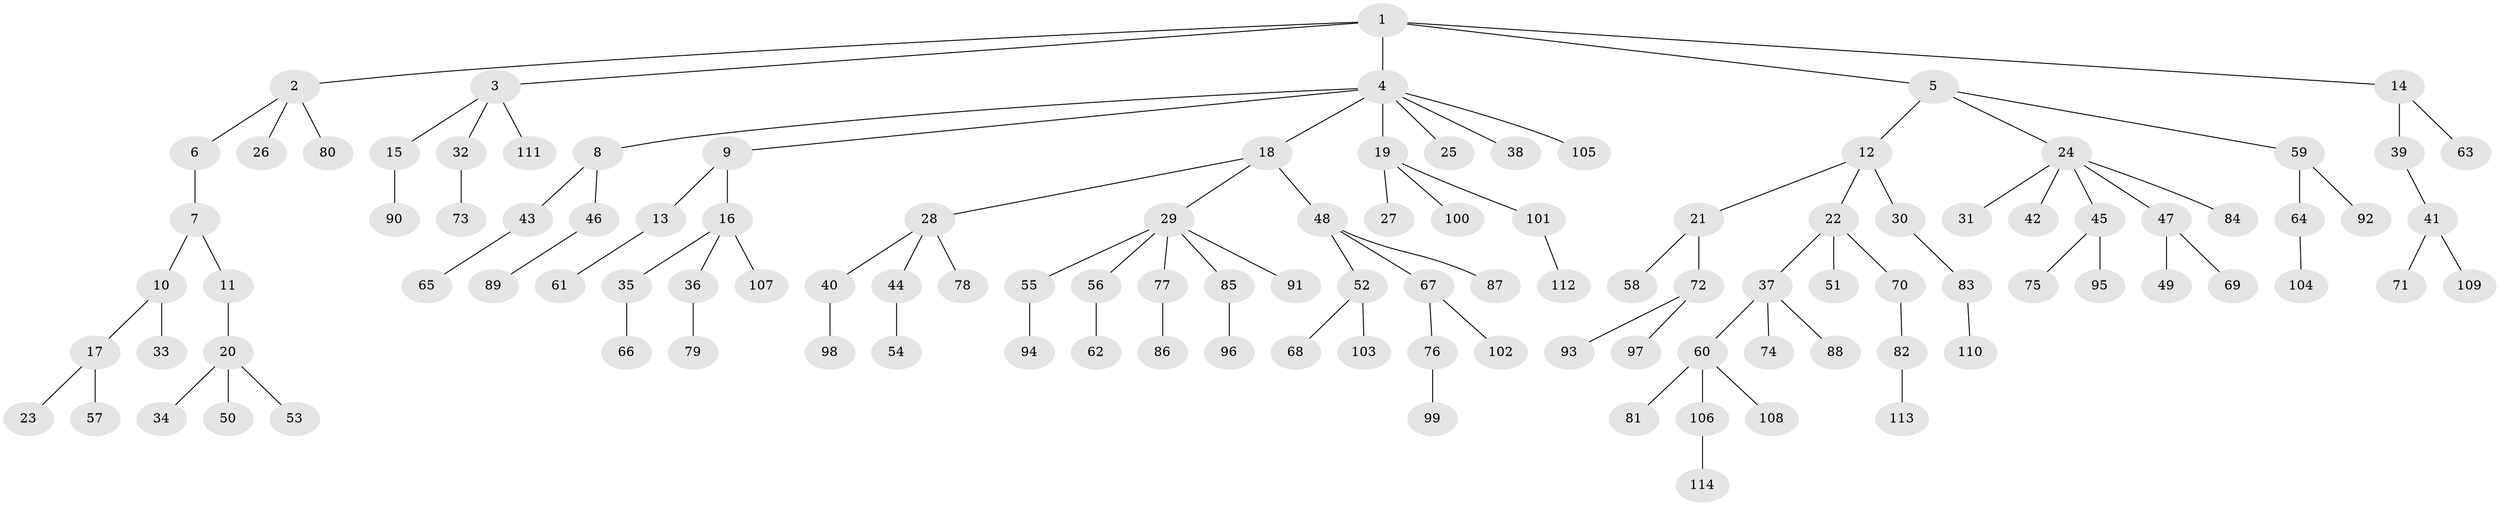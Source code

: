 // Generated by graph-tools (version 1.1) at 2025/50/03/09/25 03:50:20]
// undirected, 114 vertices, 113 edges
graph export_dot {
graph [start="1"]
  node [color=gray90,style=filled];
  1;
  2;
  3;
  4;
  5;
  6;
  7;
  8;
  9;
  10;
  11;
  12;
  13;
  14;
  15;
  16;
  17;
  18;
  19;
  20;
  21;
  22;
  23;
  24;
  25;
  26;
  27;
  28;
  29;
  30;
  31;
  32;
  33;
  34;
  35;
  36;
  37;
  38;
  39;
  40;
  41;
  42;
  43;
  44;
  45;
  46;
  47;
  48;
  49;
  50;
  51;
  52;
  53;
  54;
  55;
  56;
  57;
  58;
  59;
  60;
  61;
  62;
  63;
  64;
  65;
  66;
  67;
  68;
  69;
  70;
  71;
  72;
  73;
  74;
  75;
  76;
  77;
  78;
  79;
  80;
  81;
  82;
  83;
  84;
  85;
  86;
  87;
  88;
  89;
  90;
  91;
  92;
  93;
  94;
  95;
  96;
  97;
  98;
  99;
  100;
  101;
  102;
  103;
  104;
  105;
  106;
  107;
  108;
  109;
  110;
  111;
  112;
  113;
  114;
  1 -- 2;
  1 -- 3;
  1 -- 4;
  1 -- 5;
  1 -- 14;
  2 -- 6;
  2 -- 26;
  2 -- 80;
  3 -- 15;
  3 -- 32;
  3 -- 111;
  4 -- 8;
  4 -- 9;
  4 -- 18;
  4 -- 19;
  4 -- 25;
  4 -- 38;
  4 -- 105;
  5 -- 12;
  5 -- 24;
  5 -- 59;
  6 -- 7;
  7 -- 10;
  7 -- 11;
  8 -- 43;
  8 -- 46;
  9 -- 13;
  9 -- 16;
  10 -- 17;
  10 -- 33;
  11 -- 20;
  12 -- 21;
  12 -- 22;
  12 -- 30;
  13 -- 61;
  14 -- 39;
  14 -- 63;
  15 -- 90;
  16 -- 35;
  16 -- 36;
  16 -- 107;
  17 -- 23;
  17 -- 57;
  18 -- 28;
  18 -- 29;
  18 -- 48;
  19 -- 27;
  19 -- 100;
  19 -- 101;
  20 -- 34;
  20 -- 50;
  20 -- 53;
  21 -- 58;
  21 -- 72;
  22 -- 37;
  22 -- 51;
  22 -- 70;
  24 -- 31;
  24 -- 42;
  24 -- 45;
  24 -- 47;
  24 -- 84;
  28 -- 40;
  28 -- 44;
  28 -- 78;
  29 -- 55;
  29 -- 56;
  29 -- 77;
  29 -- 85;
  29 -- 91;
  30 -- 83;
  32 -- 73;
  35 -- 66;
  36 -- 79;
  37 -- 60;
  37 -- 74;
  37 -- 88;
  39 -- 41;
  40 -- 98;
  41 -- 71;
  41 -- 109;
  43 -- 65;
  44 -- 54;
  45 -- 75;
  45 -- 95;
  46 -- 89;
  47 -- 49;
  47 -- 69;
  48 -- 52;
  48 -- 67;
  48 -- 87;
  52 -- 68;
  52 -- 103;
  55 -- 94;
  56 -- 62;
  59 -- 64;
  59 -- 92;
  60 -- 81;
  60 -- 106;
  60 -- 108;
  64 -- 104;
  67 -- 76;
  67 -- 102;
  70 -- 82;
  72 -- 93;
  72 -- 97;
  76 -- 99;
  77 -- 86;
  82 -- 113;
  83 -- 110;
  85 -- 96;
  101 -- 112;
  106 -- 114;
}
